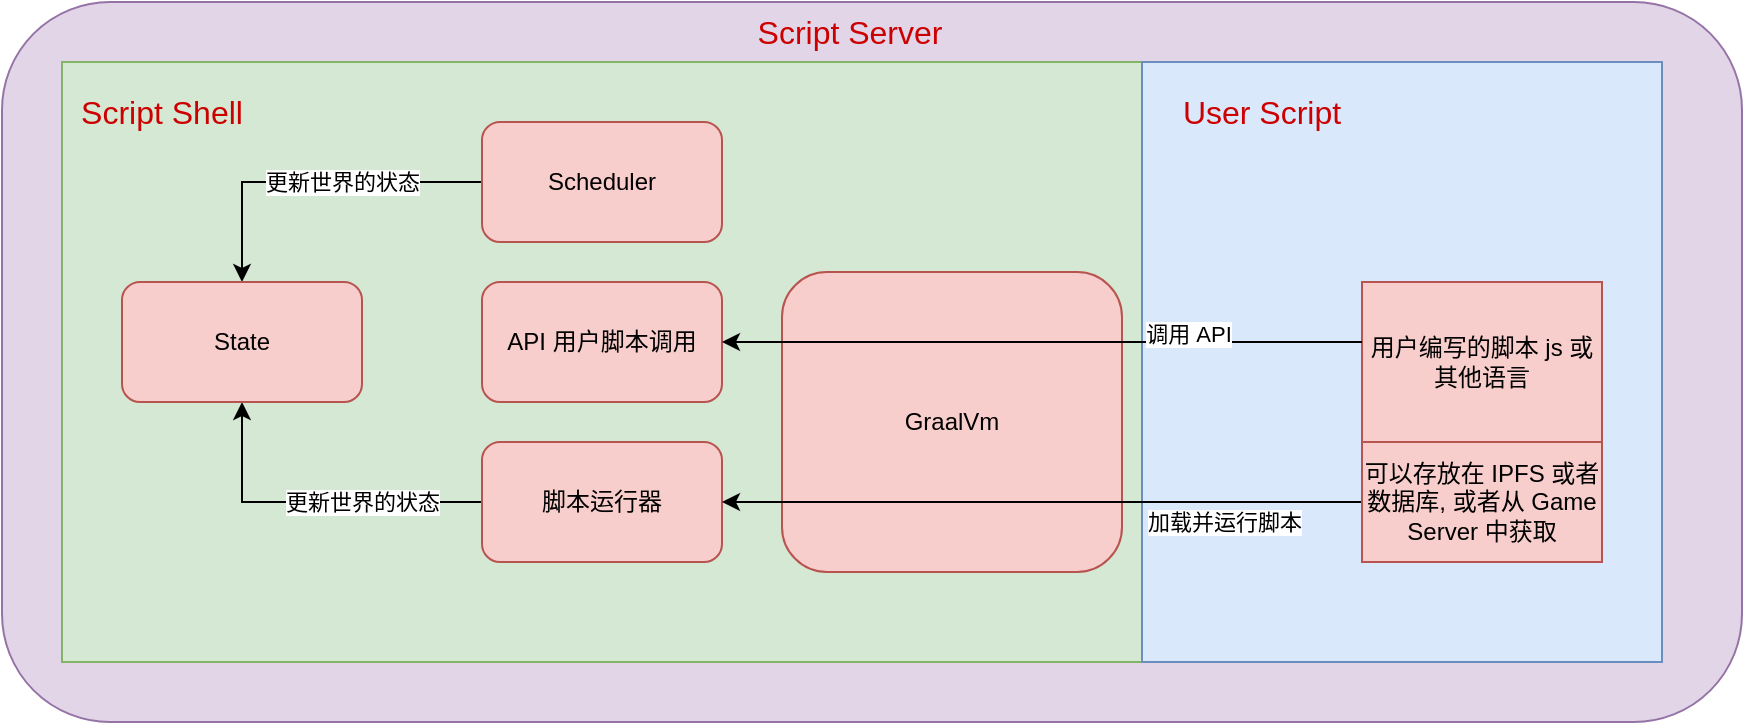 <mxfile version="17.4.0" type="github">
  <diagram id="EP3ZhbLRTsMXNdT5pMj4" name="Page-1">
    <mxGraphModel dx="1858" dy="644" grid="1" gridSize="10" guides="1" tooltips="1" connect="1" arrows="1" fold="1" page="1" pageScale="1" pageWidth="827" pageHeight="1169" math="0" shadow="0">
      <root>
        <mxCell id="0" />
        <mxCell id="1" parent="0" />
        <mxCell id="fEesoudIv6dtrnfG05lx-1" value="" style="rounded=1;whiteSpace=wrap;html=1;fillColor=#e1d5e7;strokeColor=#9673a6;" parent="1" vertex="1">
          <mxGeometry x="-10" y="340" width="870" height="360" as="geometry" />
        </mxCell>
        <mxCell id="fEesoudIv6dtrnfG05lx-2" value="" style="rounded=0;whiteSpace=wrap;html=1;fillColor=#d5e8d4;strokeColor=#82b366;" parent="1" vertex="1">
          <mxGeometry x="20" y="370" width="540" height="300" as="geometry" />
        </mxCell>
        <mxCell id="fEesoudIv6dtrnfG05lx-3" style="edgeStyle=orthogonalEdgeStyle;rounded=0;orthogonalLoop=1;jettySize=auto;html=1;" parent="1" source="fEesoudIv6dtrnfG05lx-5" target="fEesoudIv6dtrnfG05lx-12" edge="1">
          <mxGeometry relative="1" as="geometry" />
        </mxCell>
        <mxCell id="fEesoudIv6dtrnfG05lx-4" value="更新世界的状态" style="edgeLabel;html=1;align=center;verticalAlign=middle;resizable=0;points=[];" parent="fEesoudIv6dtrnfG05lx-3" vertex="1" connectable="0">
          <mxGeometry x="0.129" y="2" relative="1" as="geometry">
            <mxPoint x="26" y="-2" as="offset" />
          </mxGeometry>
        </mxCell>
        <mxCell id="fEesoudIv6dtrnfG05lx-5" value="Scheduler" style="rounded=1;whiteSpace=wrap;html=1;fillColor=#f8cecc;strokeColor=#b85450;" parent="1" vertex="1">
          <mxGeometry x="230" y="400" width="120" height="60" as="geometry" />
        </mxCell>
        <mxCell id="fEesoudIv6dtrnfG05lx-6" value="API 用户脚本调用" style="rounded=1;whiteSpace=wrap;html=1;fillColor=#f8cecc;strokeColor=#b85450;" parent="1" vertex="1">
          <mxGeometry x="230" y="480" width="120" height="60" as="geometry" />
        </mxCell>
        <mxCell id="fEesoudIv6dtrnfG05lx-7" value="GraalVm" style="rounded=1;whiteSpace=wrap;html=1;fillColor=#f8cecc;strokeColor=#b85450;" parent="1" vertex="1">
          <mxGeometry x="380" y="475" width="170" height="150" as="geometry" />
        </mxCell>
        <mxCell id="fEesoudIv6dtrnfG05lx-8" style="edgeStyle=orthogonalEdgeStyle;rounded=0;orthogonalLoop=1;jettySize=auto;html=1;" parent="1" source="fEesoudIv6dtrnfG05lx-10" target="fEesoudIv6dtrnfG05lx-12" edge="1">
          <mxGeometry relative="1" as="geometry">
            <Array as="points">
              <mxPoint x="110" y="590" />
            </Array>
          </mxGeometry>
        </mxCell>
        <mxCell id="fEesoudIv6dtrnfG05lx-9" value="更新世界的状态" style="edgeLabel;html=1;align=center;verticalAlign=middle;resizable=0;points=[];" parent="fEesoudIv6dtrnfG05lx-8" vertex="1" connectable="0">
          <mxGeometry x="-0.118" y="-3" relative="1" as="geometry">
            <mxPoint x="15" y="3" as="offset" />
          </mxGeometry>
        </mxCell>
        <mxCell id="fEesoudIv6dtrnfG05lx-10" value="脚本运行器" style="rounded=1;whiteSpace=wrap;html=1;fillColor=#f8cecc;strokeColor=#b85450;" parent="1" vertex="1">
          <mxGeometry x="230" y="560" width="120" height="60" as="geometry" />
        </mxCell>
        <mxCell id="fEesoudIv6dtrnfG05lx-11" value="" style="rounded=0;whiteSpace=wrap;html=1;fillColor=#dae8fc;strokeColor=#6c8ebf;" parent="1" vertex="1">
          <mxGeometry x="560" y="370" width="260" height="300" as="geometry" />
        </mxCell>
        <mxCell id="fEesoudIv6dtrnfG05lx-12" value="State" style="rounded=1;whiteSpace=wrap;html=1;fillColor=#f8cecc;strokeColor=#b85450;" parent="1" vertex="1">
          <mxGeometry x="50" y="480" width="120" height="60" as="geometry" />
        </mxCell>
        <mxCell id="fEesoudIv6dtrnfG05lx-13" value="用户编写的脚本 js 或其他语言" style="rounded=0;whiteSpace=wrap;html=1;fillColor=#f8cecc;strokeColor=#b85450;" parent="1" vertex="1">
          <mxGeometry x="670" y="480" width="120" height="80" as="geometry" />
        </mxCell>
        <mxCell id="fEesoudIv6dtrnfG05lx-14" style="edgeStyle=orthogonalEdgeStyle;rounded=0;orthogonalLoop=1;jettySize=auto;html=1;entryX=1;entryY=0.5;entryDx=0;entryDy=0;" parent="1" source="fEesoudIv6dtrnfG05lx-13" target="fEesoudIv6dtrnfG05lx-6" edge="1">
          <mxGeometry relative="1" as="geometry">
            <Array as="points">
              <mxPoint x="730" y="510" />
            </Array>
          </mxGeometry>
        </mxCell>
        <mxCell id="fEesoudIv6dtrnfG05lx-15" value="调用 API" style="edgeLabel;html=1;align=center;verticalAlign=middle;resizable=0;points=[];" parent="fEesoudIv6dtrnfG05lx-14" vertex="1" connectable="0">
          <mxGeometry x="-0.351" y="-4" relative="1" as="geometry">
            <mxPoint x="17" as="offset" />
          </mxGeometry>
        </mxCell>
        <mxCell id="fEesoudIv6dtrnfG05lx-16" style="edgeStyle=orthogonalEdgeStyle;rounded=0;orthogonalLoop=1;jettySize=auto;html=1;entryX=1;entryY=0.5;entryDx=0;entryDy=0;" parent="1" source="fEesoudIv6dtrnfG05lx-20" target="fEesoudIv6dtrnfG05lx-10" edge="1">
          <mxGeometry relative="1" as="geometry">
            <Array as="points">
              <mxPoint x="610" y="590" />
              <mxPoint x="610" y="590" />
            </Array>
          </mxGeometry>
        </mxCell>
        <mxCell id="fEesoudIv6dtrnfG05lx-17" value="加载并运行脚本" style="edgeLabel;html=1;align=center;verticalAlign=middle;resizable=0;points=[];" parent="fEesoudIv6dtrnfG05lx-16" vertex="1" connectable="0">
          <mxGeometry x="-0.569" y="3" relative="1" as="geometry">
            <mxPoint y="7" as="offset" />
          </mxGeometry>
        </mxCell>
        <mxCell id="fEesoudIv6dtrnfG05lx-18" value="&lt;font style=&quot;font-size: 16px&quot; color=&quot;#cc0000&quot;&gt;Script Shell&lt;/font&gt;" style="text;html=1;strokeColor=none;fillColor=none;align=center;verticalAlign=middle;whiteSpace=wrap;rounded=0;strokeWidth=3;" parent="1" vertex="1">
          <mxGeometry x="20" y="380" width="100" height="30" as="geometry" />
        </mxCell>
        <mxCell id="fEesoudIv6dtrnfG05lx-19" value="&lt;font style=&quot;font-size: 16px&quot; color=&quot;#cc0000&quot;&gt;User Script&lt;/font&gt;" style="text;html=1;strokeColor=none;fillColor=none;align=center;verticalAlign=middle;whiteSpace=wrap;rounded=0;" parent="1" vertex="1">
          <mxGeometry x="570" y="380" width="100" height="30" as="geometry" />
        </mxCell>
        <mxCell id="fEesoudIv6dtrnfG05lx-20" value="可以存放在 IPFS 或者数据库, 或者从 Game Server 中获取" style="rounded=0;whiteSpace=wrap;html=1;fillColor=#f8cecc;strokeColor=#b85450;" parent="1" vertex="1">
          <mxGeometry x="670" y="560" width="120" height="60" as="geometry" />
        </mxCell>
        <mxCell id="fEesoudIv6dtrnfG05lx-21" value="&lt;font style=&quot;font-size: 16px&quot; color=&quot;#cc0000&quot;&gt;Script Server&lt;/font&gt;" style="text;html=1;strokeColor=none;fillColor=none;align=center;verticalAlign=middle;whiteSpace=wrap;rounded=0;strokeWidth=3;" parent="1" vertex="1">
          <mxGeometry x="364" y="340" width="100" height="30" as="geometry" />
        </mxCell>
      </root>
    </mxGraphModel>
  </diagram>
</mxfile>
